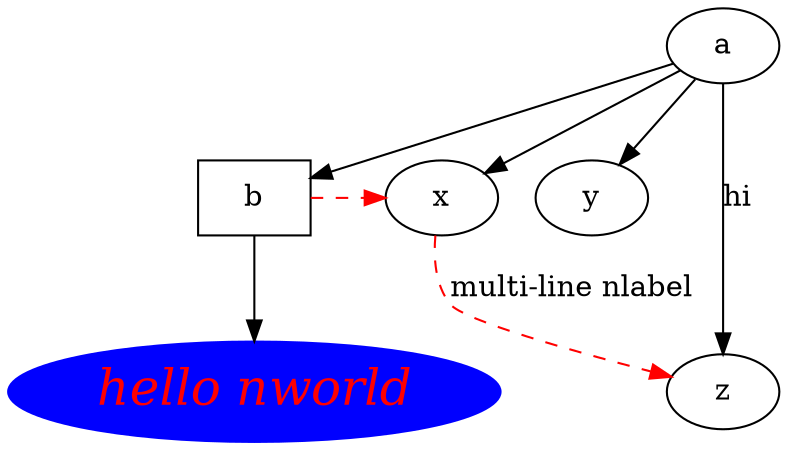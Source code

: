 digraph test123 {
a -> b -> c;
a -> {x, y};
b [shape=box];
c [label="hello\ nworld",color=blue,fontsize=24,
fontname="Palatino-Italic",fontcolor=red,style=filled];
a -> z [label="hi", weight=100];
edge [style=dashed,color=red];
x -> z [label="multi-line\ nlabel"];
b -> x;
{rank=same; b x}
}